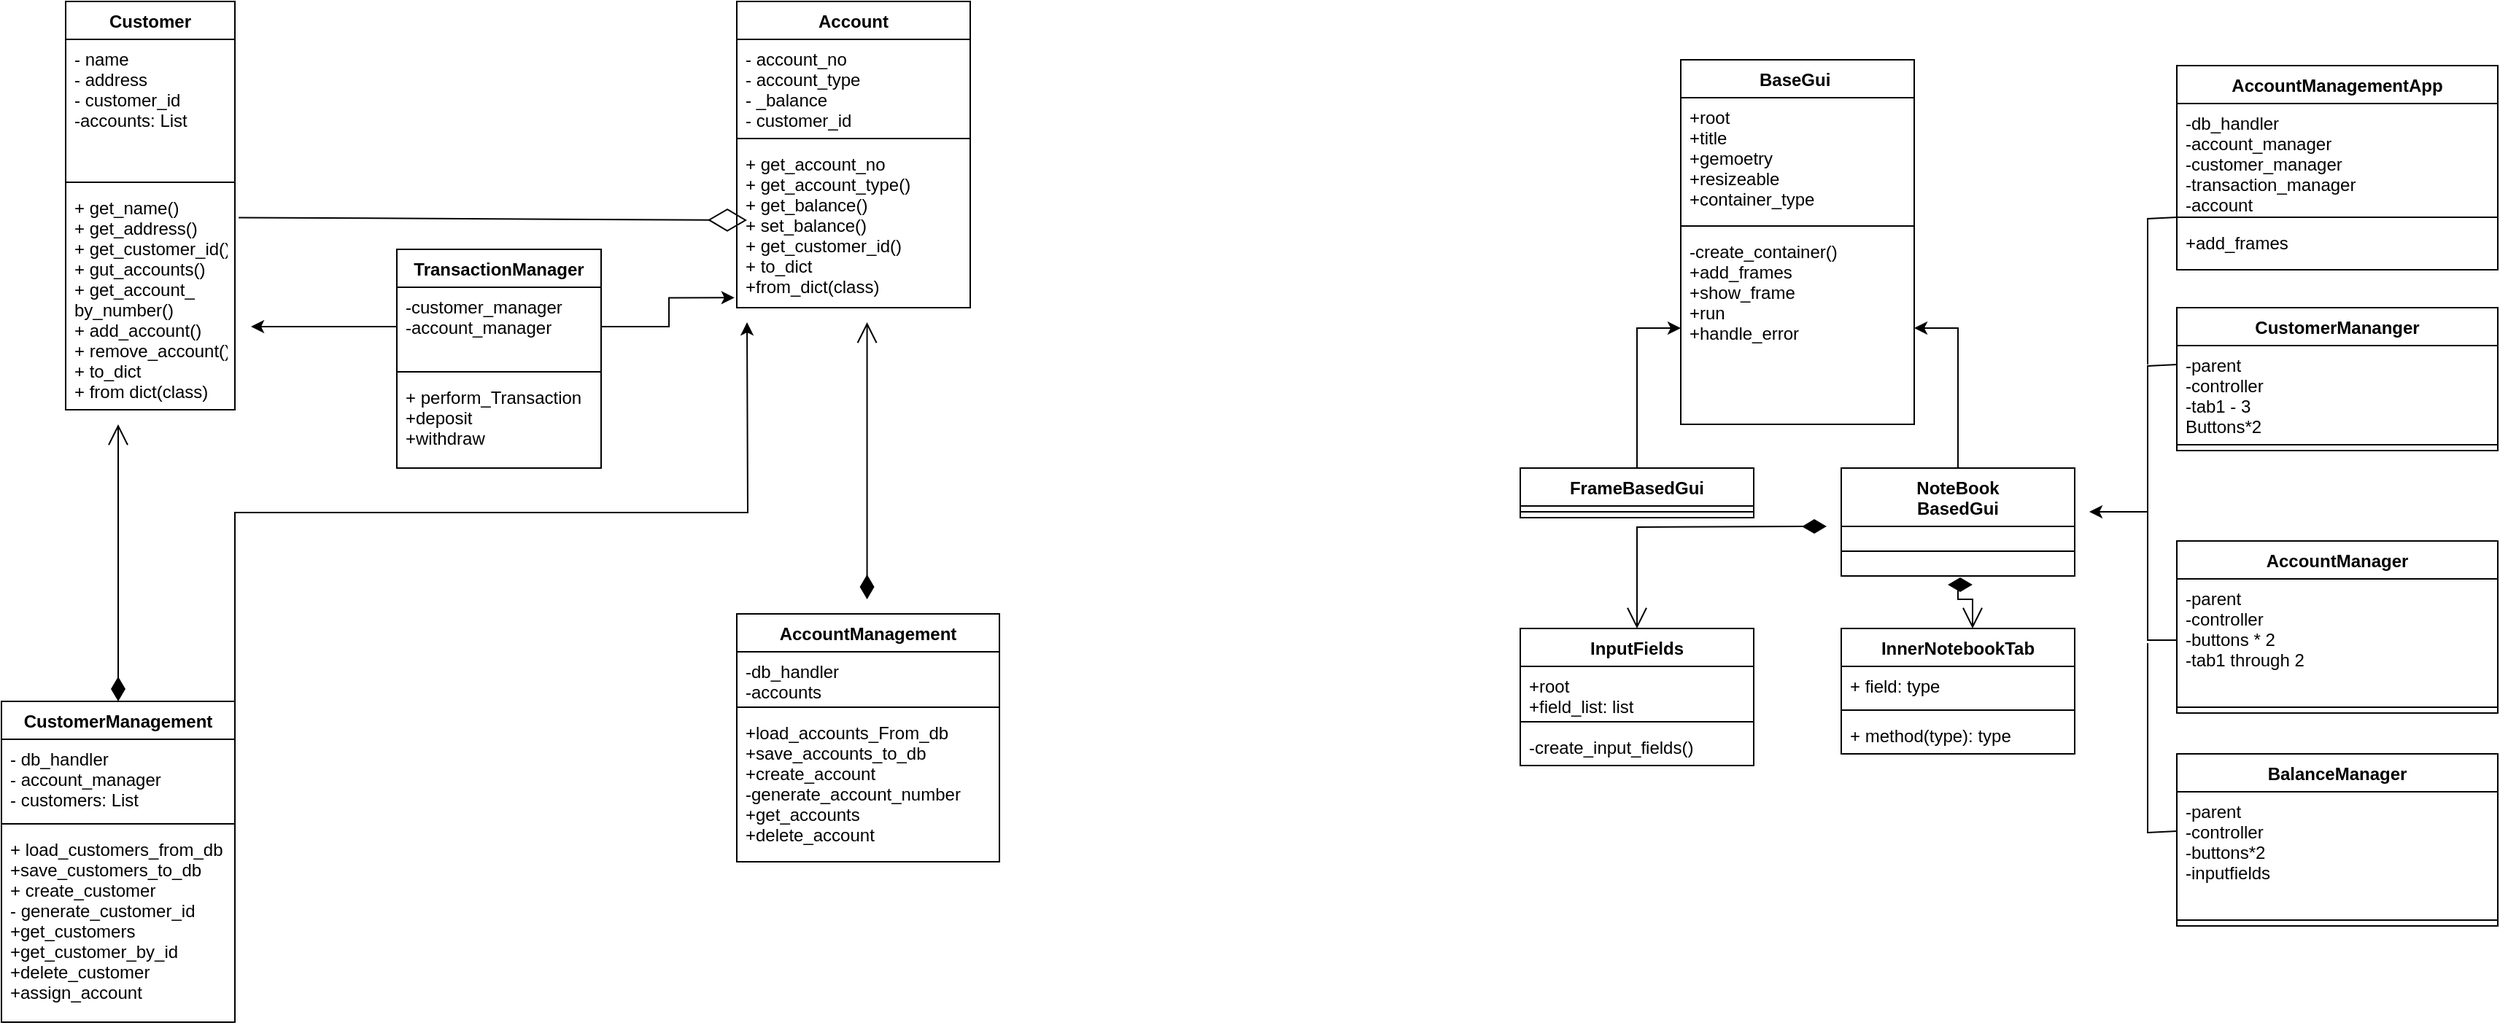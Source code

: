 <mxfile version="19.0.1" type="device"><diagram id="oZIaT7KFOgvUiZ4trvgQ" name="Page-1"><mxGraphModel dx="1556" dy="916" grid="1" gridSize="10" guides="1" tooltips="1" connect="1" arrows="1" fold="1" page="1" pageScale="1" pageWidth="827" pageHeight="1169" math="0" shadow="0"><root><mxCell id="0"/><mxCell id="1" parent="0"/><mxCell id="9O5yzPZWpLNGBQYZvTPE-1" value="BaseGui " style="swimlane;fontStyle=1;align=center;verticalAlign=top;childLayout=stackLayout;horizontal=1;startSize=26;horizontalStack=0;resizeParent=1;resizeParentMax=0;resizeLast=0;collapsible=1;marginBottom=0;" parent="1" vertex="1"><mxGeometry x="1120" y="80" width="160" height="250" as="geometry"/></mxCell><mxCell id="9O5yzPZWpLNGBQYZvTPE-2" value="+root&#10;+title&#10;+gemoetry&#10;+resizeable&#10;+container_type" style="text;strokeColor=none;fillColor=none;align=left;verticalAlign=top;spacingLeft=4;spacingRight=4;overflow=hidden;rotatable=0;points=[[0,0.5],[1,0.5]];portConstraint=eastwest;" parent="9O5yzPZWpLNGBQYZvTPE-1" vertex="1"><mxGeometry y="26" width="160" height="84" as="geometry"/></mxCell><mxCell id="9O5yzPZWpLNGBQYZvTPE-3" value="" style="line;strokeWidth=1;fillColor=none;align=left;verticalAlign=middle;spacingTop=-1;spacingLeft=3;spacingRight=3;rotatable=0;labelPosition=right;points=[];portConstraint=eastwest;" parent="9O5yzPZWpLNGBQYZvTPE-1" vertex="1"><mxGeometry y="110" width="160" height="8" as="geometry"/></mxCell><mxCell id="9O5yzPZWpLNGBQYZvTPE-4" value="-create_container()&#10;+add_frames&#10;+show_frame&#10;+run&#10;+handle_error" style="text;strokeColor=none;fillColor=none;align=left;verticalAlign=top;spacingLeft=4;spacingRight=4;overflow=hidden;rotatable=0;points=[[0,0.5],[1,0.5]];portConstraint=eastwest;" parent="9O5yzPZWpLNGBQYZvTPE-1" vertex="1"><mxGeometry y="118" width="160" height="132" as="geometry"/></mxCell><mxCell id="9O5yzPZWpLNGBQYZvTPE-5" value="" style="edgeStyle=orthogonalEdgeStyle;rounded=0;orthogonalLoop=1;jettySize=auto;html=1;" parent="1" source="9O5yzPZWpLNGBQYZvTPE-6" target="9O5yzPZWpLNGBQYZvTPE-4" edge="1"><mxGeometry relative="1" as="geometry"/></mxCell><mxCell id="9O5yzPZWpLNGBQYZvTPE-6" value="FrameBasedGui" style="swimlane;fontStyle=1;align=center;verticalAlign=top;childLayout=stackLayout;horizontal=1;startSize=26;horizontalStack=0;resizeParent=1;resizeParentMax=0;resizeLast=0;collapsible=1;marginBottom=0;" parent="1" vertex="1"><mxGeometry x="1010" y="360" width="160" height="34" as="geometry"/></mxCell><mxCell id="9O5yzPZWpLNGBQYZvTPE-7" value="" style="line;strokeWidth=1;fillColor=none;align=left;verticalAlign=middle;spacingTop=-1;spacingLeft=3;spacingRight=3;rotatable=0;labelPosition=right;points=[];portConstraint=eastwest;" parent="9O5yzPZWpLNGBQYZvTPE-6" vertex="1"><mxGeometry y="26" width="160" height="8" as="geometry"/></mxCell><mxCell id="9O5yzPZWpLNGBQYZvTPE-8" value="" style="edgeStyle=orthogonalEdgeStyle;rounded=0;orthogonalLoop=1;jettySize=auto;html=1;" parent="1" source="9O5yzPZWpLNGBQYZvTPE-9" target="9O5yzPZWpLNGBQYZvTPE-4" edge="1"><mxGeometry relative="1" as="geometry"/></mxCell><mxCell id="9O5yzPZWpLNGBQYZvTPE-9" value="NoteBook&#10;BasedGui" style="swimlane;fontStyle=1;align=center;verticalAlign=top;childLayout=stackLayout;horizontal=1;startSize=40;horizontalStack=0;resizeParent=1;resizeParentMax=0;resizeLast=0;collapsible=1;marginBottom=0;" parent="1" vertex="1"><mxGeometry x="1230" y="360" width="160" height="74" as="geometry"/></mxCell><mxCell id="9O5yzPZWpLNGBQYZvTPE-10" value="" style="line;strokeWidth=1;fillColor=none;align=left;verticalAlign=middle;spacingTop=-1;spacingLeft=3;spacingRight=3;rotatable=0;labelPosition=right;points=[];portConstraint=eastwest;" parent="9O5yzPZWpLNGBQYZvTPE-9" vertex="1"><mxGeometry y="40" width="160" height="34" as="geometry"/></mxCell><mxCell id="9O5yzPZWpLNGBQYZvTPE-11" value="InputFields" style="swimlane;fontStyle=1;align=center;verticalAlign=top;childLayout=stackLayout;horizontal=1;startSize=26;horizontalStack=0;resizeParent=1;resizeParentMax=0;resizeLast=0;collapsible=1;marginBottom=0;" parent="1" vertex="1"><mxGeometry x="1010" y="470" width="160" height="94" as="geometry"/></mxCell><mxCell id="9O5yzPZWpLNGBQYZvTPE-12" value="+root&#10;+field_list: list" style="text;strokeColor=none;fillColor=none;align=left;verticalAlign=top;spacingLeft=4;spacingRight=4;overflow=hidden;rotatable=0;points=[[0,0.5],[1,0.5]];portConstraint=eastwest;" parent="9O5yzPZWpLNGBQYZvTPE-11" vertex="1"><mxGeometry y="26" width="160" height="34" as="geometry"/></mxCell><mxCell id="9O5yzPZWpLNGBQYZvTPE-13" value="" style="line;strokeWidth=1;fillColor=none;align=left;verticalAlign=middle;spacingTop=-1;spacingLeft=3;spacingRight=3;rotatable=0;labelPosition=right;points=[];portConstraint=eastwest;" parent="9O5yzPZWpLNGBQYZvTPE-11" vertex="1"><mxGeometry y="60" width="160" height="8" as="geometry"/></mxCell><mxCell id="9O5yzPZWpLNGBQYZvTPE-14" value="-create_input_fields()" style="text;strokeColor=none;fillColor=none;align=left;verticalAlign=top;spacingLeft=4;spacingRight=4;overflow=hidden;rotatable=0;points=[[0,0.5],[1,0.5]];portConstraint=eastwest;" parent="9O5yzPZWpLNGBQYZvTPE-11" vertex="1"><mxGeometry y="68" width="160" height="26" as="geometry"/></mxCell><mxCell id="9O5yzPZWpLNGBQYZvTPE-20" value="Account" style="swimlane;fontStyle=1;align=center;verticalAlign=top;childLayout=stackLayout;horizontal=1;startSize=26;horizontalStack=0;resizeParent=1;resizeParentMax=0;resizeLast=0;collapsible=1;marginBottom=0;" parent="1" vertex="1"><mxGeometry x="473" y="40" width="160" height="210" as="geometry"/></mxCell><mxCell id="9O5yzPZWpLNGBQYZvTPE-21" value="- account_no&#10;- account_type&#10;- _balance&#10;- customer_id" style="text;strokeColor=none;fillColor=none;align=left;verticalAlign=top;spacingLeft=4;spacingRight=4;overflow=hidden;rotatable=0;points=[[0,0.5],[1,0.5]];portConstraint=eastwest;" parent="9O5yzPZWpLNGBQYZvTPE-20" vertex="1"><mxGeometry y="26" width="160" height="64" as="geometry"/></mxCell><mxCell id="9O5yzPZWpLNGBQYZvTPE-22" value="" style="line;strokeWidth=1;fillColor=none;align=left;verticalAlign=middle;spacingTop=-1;spacingLeft=3;spacingRight=3;rotatable=0;labelPosition=right;points=[];portConstraint=eastwest;" parent="9O5yzPZWpLNGBQYZvTPE-20" vertex="1"><mxGeometry y="90" width="160" height="8" as="geometry"/></mxCell><mxCell id="9O5yzPZWpLNGBQYZvTPE-23" value="+ get_account_no&#10;+ get_account_type()&#10;+ get_balance()&#10;+ set_balance()&#10;+ get_customer_id()&#10;+ to_dict&#10;+from_dict(class)" style="text;strokeColor=none;fillColor=none;align=left;verticalAlign=top;spacingLeft=4;spacingRight=4;overflow=hidden;rotatable=0;points=[[0,0.5],[1,0.5]];portConstraint=eastwest;" parent="9O5yzPZWpLNGBQYZvTPE-20" vertex="1"><mxGeometry y="98" width="160" height="112" as="geometry"/></mxCell><mxCell id="9O5yzPZWpLNGBQYZvTPE-24" value="Customer" style="swimlane;fontStyle=1;align=center;verticalAlign=top;childLayout=stackLayout;horizontal=1;startSize=26;horizontalStack=0;resizeParent=1;resizeParentMax=0;resizeLast=0;collapsible=1;marginBottom=0;" parent="1" vertex="1"><mxGeometry x="13" y="40" width="116" height="280" as="geometry"/></mxCell><mxCell id="9O5yzPZWpLNGBQYZvTPE-25" value="- name&#10;- address&#10;- customer_id&#10;-accounts: List" style="text;strokeColor=none;fillColor=none;align=left;verticalAlign=top;spacingLeft=4;spacingRight=4;overflow=hidden;rotatable=0;points=[[0,0.5],[1,0.5]];portConstraint=eastwest;" parent="9O5yzPZWpLNGBQYZvTPE-24" vertex="1"><mxGeometry y="26" width="116" height="94" as="geometry"/></mxCell><mxCell id="9O5yzPZWpLNGBQYZvTPE-26" value="" style="line;strokeWidth=1;fillColor=none;align=left;verticalAlign=middle;spacingTop=-1;spacingLeft=3;spacingRight=3;rotatable=0;labelPosition=right;points=[];portConstraint=eastwest;" parent="9O5yzPZWpLNGBQYZvTPE-24" vertex="1"><mxGeometry y="120" width="116" height="8" as="geometry"/></mxCell><mxCell id="9O5yzPZWpLNGBQYZvTPE-27" value="+ get_name()&#10;+ get_address()&#10;+ get_customer_id()&#10;+ gut_accounts()&#10;+ get_account_&#10;by_number()&#10;+ add_account()&#10;+ remove_account()&#10;+ to_dict&#10;+ from dict(class)" style="text;strokeColor=none;fillColor=none;align=left;verticalAlign=top;spacingLeft=4;spacingRight=4;overflow=hidden;rotatable=0;points=[[0,0.5],[1,0.5]];portConstraint=eastwest;" parent="9O5yzPZWpLNGBQYZvTPE-24" vertex="1"><mxGeometry y="128" width="116" height="152" as="geometry"/></mxCell><mxCell id="9O5yzPZWpLNGBQYZvTPE-39" value="TransactionManager" style="swimlane;fontStyle=1;align=center;verticalAlign=top;childLayout=stackLayout;horizontal=1;startSize=26;horizontalStack=0;resizeParent=1;resizeParentMax=0;resizeLast=0;collapsible=1;marginBottom=0;" parent="1" vertex="1"><mxGeometry x="240" y="210" width="140" height="150" as="geometry"/></mxCell><mxCell id="9O5yzPZWpLNGBQYZvTPE-40" value="-customer_manager&#10;-account_manager" style="text;strokeColor=none;fillColor=none;align=left;verticalAlign=top;spacingLeft=4;spacingRight=4;overflow=hidden;rotatable=0;points=[[0,0.5],[1,0.5]];portConstraint=eastwest;" parent="9O5yzPZWpLNGBQYZvTPE-39" vertex="1"><mxGeometry y="26" width="140" height="54" as="geometry"/></mxCell><mxCell id="9O5yzPZWpLNGBQYZvTPE-41" value="" style="line;strokeWidth=1;fillColor=none;align=left;verticalAlign=middle;spacingTop=-1;spacingLeft=3;spacingRight=3;rotatable=0;labelPosition=right;points=[];portConstraint=eastwest;" parent="9O5yzPZWpLNGBQYZvTPE-39" vertex="1"><mxGeometry y="80" width="140" height="8" as="geometry"/></mxCell><mxCell id="9O5yzPZWpLNGBQYZvTPE-42" value="+ perform_Transaction&#10;+deposit&#10;+withdraw" style="text;strokeColor=none;fillColor=none;align=left;verticalAlign=top;spacingLeft=4;spacingRight=4;overflow=hidden;rotatable=0;points=[[0,0.5],[1,0.5]];portConstraint=eastwest;" parent="9O5yzPZWpLNGBQYZvTPE-39" vertex="1"><mxGeometry y="88" width="140" height="62" as="geometry"/></mxCell><mxCell id="9O5yzPZWpLNGBQYZvTPE-57" style="edgeStyle=orthogonalEdgeStyle;rounded=0;orthogonalLoop=1;jettySize=auto;html=1;exitX=0.5;exitY=1;exitDx=0;exitDy=0;" parent="1" edge="1"><mxGeometry relative="1" as="geometry"><mxPoint x="158" y="289" as="sourcePoint"/><mxPoint x="158" y="289" as="targetPoint"/></mxGeometry></mxCell><mxCell id="PpiYz6mL10GEhAqOAtbJ-5" style="edgeStyle=orthogonalEdgeStyle;rounded=0;orthogonalLoop=1;jettySize=auto;html=1;exitX=1;exitY=0;exitDx=0;exitDy=0;" edge="1" parent="1" source="9O5yzPZWpLNGBQYZvTPE-63"><mxGeometry relative="1" as="geometry"><mxPoint x="480.0" y="260" as="targetPoint"/></mxGeometry></mxCell><mxCell id="9O5yzPZWpLNGBQYZvTPE-63" value="CustomerManagement" style="swimlane;fontStyle=1;align=center;verticalAlign=top;childLayout=stackLayout;horizontal=1;startSize=26;horizontalStack=0;resizeParent=1;resizeParentMax=0;resizeLast=0;collapsible=1;marginBottom=0;" parent="1" vertex="1"><mxGeometry x="-31" y="520" width="160" height="220" as="geometry"/></mxCell><mxCell id="9O5yzPZWpLNGBQYZvTPE-64" value="- db_handler&#10;- account_manager&#10;- customers: List" style="text;strokeColor=none;fillColor=none;align=left;verticalAlign=top;spacingLeft=4;spacingRight=4;overflow=hidden;rotatable=0;points=[[0,0.5],[1,0.5]];portConstraint=eastwest;" parent="9O5yzPZWpLNGBQYZvTPE-63" vertex="1"><mxGeometry y="26" width="160" height="54" as="geometry"/></mxCell><mxCell id="9O5yzPZWpLNGBQYZvTPE-65" value="" style="line;strokeWidth=1;fillColor=none;align=left;verticalAlign=middle;spacingTop=-1;spacingLeft=3;spacingRight=3;rotatable=0;labelPosition=right;points=[];portConstraint=eastwest;" parent="9O5yzPZWpLNGBQYZvTPE-63" vertex="1"><mxGeometry y="80" width="160" height="8" as="geometry"/></mxCell><mxCell id="9O5yzPZWpLNGBQYZvTPE-66" value="+ load_customers_from_db&#10;+save_customers_to_db&#10;+ create_customer&#10;- generate_customer_id&#10;+get_customers&#10;+get_customer_by_id&#10;+delete_customer&#10;+assign_account" style="text;strokeColor=none;fillColor=none;align=left;verticalAlign=top;spacingLeft=4;spacingRight=4;overflow=hidden;rotatable=0;points=[[0,0.5],[1,0.5]];portConstraint=eastwest;" parent="9O5yzPZWpLNGBQYZvTPE-63" vertex="1"><mxGeometry y="88" width="160" height="132" as="geometry"/></mxCell><mxCell id="9O5yzPZWpLNGBQYZvTPE-67" value="AccountManagement" style="swimlane;fontStyle=1;align=center;verticalAlign=top;childLayout=stackLayout;horizontal=1;startSize=26;horizontalStack=0;resizeParent=1;resizeParentMax=0;resizeLast=0;collapsible=1;marginBottom=0;" parent="1" vertex="1"><mxGeometry x="473" y="460" width="180" height="170" as="geometry"/></mxCell><mxCell id="9O5yzPZWpLNGBQYZvTPE-68" value="-db_handler&#10;-accounts" style="text;strokeColor=none;fillColor=none;align=left;verticalAlign=top;spacingLeft=4;spacingRight=4;overflow=hidden;rotatable=0;points=[[0,0.5],[1,0.5]];portConstraint=eastwest;" parent="9O5yzPZWpLNGBQYZvTPE-67" vertex="1"><mxGeometry y="26" width="180" height="34" as="geometry"/></mxCell><mxCell id="9O5yzPZWpLNGBQYZvTPE-69" value="" style="line;strokeWidth=1;fillColor=none;align=left;verticalAlign=middle;spacingTop=-1;spacingLeft=3;spacingRight=3;rotatable=0;labelPosition=right;points=[];portConstraint=eastwest;" parent="9O5yzPZWpLNGBQYZvTPE-67" vertex="1"><mxGeometry y="60" width="180" height="8" as="geometry"/></mxCell><mxCell id="9O5yzPZWpLNGBQYZvTPE-70" value="+load_accounts_From_db&#10;+save_accounts_to_db&#10;+create_account&#10;-generate_account_number&#10;+get_accounts&#10;+delete_account" style="text;strokeColor=none;fillColor=none;align=left;verticalAlign=top;spacingLeft=4;spacingRight=4;overflow=hidden;rotatable=0;points=[[0,0.5],[1,0.5]];portConstraint=eastwest;" parent="9O5yzPZWpLNGBQYZvTPE-67" vertex="1"><mxGeometry y="68" width="180" height="102" as="geometry"/></mxCell><mxCell id="9O5yzPZWpLNGBQYZvTPE-74" value="AccountManagementApp" style="swimlane;fontStyle=1;align=center;verticalAlign=top;childLayout=stackLayout;horizontal=1;startSize=26;horizontalStack=0;resizeParent=1;resizeParentMax=0;resizeLast=0;collapsible=1;marginBottom=0;" parent="1" vertex="1"><mxGeometry x="1460" y="84" width="220" height="140" as="geometry"/></mxCell><mxCell id="9O5yzPZWpLNGBQYZvTPE-75" value="-db_handler&#10;-account_manager&#10;-customer_manager&#10;-transaction_manager&#10;-account" style="text;strokeColor=none;fillColor=none;align=left;verticalAlign=top;spacingLeft=4;spacingRight=4;overflow=hidden;rotatable=0;points=[[0,0.5],[1,0.5]];portConstraint=eastwest;" parent="9O5yzPZWpLNGBQYZvTPE-74" vertex="1"><mxGeometry y="26" width="220" height="74" as="geometry"/></mxCell><mxCell id="9O5yzPZWpLNGBQYZvTPE-76" value="" style="line;strokeWidth=1;fillColor=none;align=left;verticalAlign=middle;spacingTop=-1;spacingLeft=3;spacingRight=3;rotatable=0;labelPosition=right;points=[];portConstraint=eastwest;" parent="9O5yzPZWpLNGBQYZvTPE-74" vertex="1"><mxGeometry y="100" width="220" height="8" as="geometry"/></mxCell><mxCell id="9O5yzPZWpLNGBQYZvTPE-77" value="+add_frames" style="text;strokeColor=none;fillColor=none;align=left;verticalAlign=top;spacingLeft=4;spacingRight=4;overflow=hidden;rotatable=0;points=[[0,0.5],[1,0.5]];portConstraint=eastwest;" parent="9O5yzPZWpLNGBQYZvTPE-74" vertex="1"><mxGeometry y="108" width="220" height="32" as="geometry"/></mxCell><mxCell id="9O5yzPZWpLNGBQYZvTPE-78" value="CustomerMananger" style="swimlane;fontStyle=1;align=center;verticalAlign=top;childLayout=stackLayout;horizontal=1;startSize=26;horizontalStack=0;resizeParent=1;resizeParentMax=0;resizeLast=0;collapsible=1;marginBottom=0;" parent="1" vertex="1"><mxGeometry x="1460" y="250" width="220" height="98" as="geometry"/></mxCell><mxCell id="9O5yzPZWpLNGBQYZvTPE-79" value="-parent&#10;-controller&#10;-tab1 - 3&#10;Buttons*2&#10;&#10;" style="text;strokeColor=none;fillColor=none;align=left;verticalAlign=top;spacingLeft=4;spacingRight=4;overflow=hidden;rotatable=0;points=[[0,0.5],[1,0.5]];portConstraint=eastwest;" parent="9O5yzPZWpLNGBQYZvTPE-78" vertex="1"><mxGeometry y="26" width="220" height="64" as="geometry"/></mxCell><mxCell id="9O5yzPZWpLNGBQYZvTPE-80" value="" style="line;strokeWidth=1;fillColor=none;align=left;verticalAlign=middle;spacingTop=-1;spacingLeft=3;spacingRight=3;rotatable=0;labelPosition=right;points=[];portConstraint=eastwest;" parent="9O5yzPZWpLNGBQYZvTPE-78" vertex="1"><mxGeometry y="90" width="220" height="8" as="geometry"/></mxCell><mxCell id="9O5yzPZWpLNGBQYZvTPE-82" value="AccountManager" style="swimlane;fontStyle=1;align=center;verticalAlign=top;childLayout=stackLayout;horizontal=1;startSize=26;horizontalStack=0;resizeParent=1;resizeParentMax=0;resizeLast=0;collapsible=1;marginBottom=0;" parent="1" vertex="1"><mxGeometry x="1460" y="410" width="220" height="118" as="geometry"/></mxCell><mxCell id="9O5yzPZWpLNGBQYZvTPE-83" value="-parent&#10;-controller&#10;-buttons * 2&#10;-tab1 through 2" style="text;strokeColor=none;fillColor=none;align=left;verticalAlign=top;spacingLeft=4;spacingRight=4;overflow=hidden;rotatable=0;points=[[0,0.5],[1,0.5]];portConstraint=eastwest;" parent="9O5yzPZWpLNGBQYZvTPE-82" vertex="1"><mxGeometry y="26" width="220" height="84" as="geometry"/></mxCell><mxCell id="9O5yzPZWpLNGBQYZvTPE-84" value="" style="line;strokeWidth=1;fillColor=none;align=left;verticalAlign=middle;spacingTop=-1;spacingLeft=3;spacingRight=3;rotatable=0;labelPosition=right;points=[];portConstraint=eastwest;" parent="9O5yzPZWpLNGBQYZvTPE-82" vertex="1"><mxGeometry y="110" width="220" height="8" as="geometry"/></mxCell><mxCell id="9O5yzPZWpLNGBQYZvTPE-86" value="InnerNotebookTab" style="swimlane;fontStyle=1;align=center;verticalAlign=top;childLayout=stackLayout;horizontal=1;startSize=26;horizontalStack=0;resizeParent=1;resizeParentMax=0;resizeLast=0;collapsible=1;marginBottom=0;" parent="1" vertex="1"><mxGeometry x="1230" y="470" width="160" height="86" as="geometry"/></mxCell><mxCell id="9O5yzPZWpLNGBQYZvTPE-87" value="+ field: type" style="text;strokeColor=none;fillColor=none;align=left;verticalAlign=top;spacingLeft=4;spacingRight=4;overflow=hidden;rotatable=0;points=[[0,0.5],[1,0.5]];portConstraint=eastwest;" parent="9O5yzPZWpLNGBQYZvTPE-86" vertex="1"><mxGeometry y="26" width="160" height="26" as="geometry"/></mxCell><mxCell id="9O5yzPZWpLNGBQYZvTPE-88" value="" style="line;strokeWidth=1;fillColor=none;align=left;verticalAlign=middle;spacingTop=-1;spacingLeft=3;spacingRight=3;rotatable=0;labelPosition=right;points=[];portConstraint=eastwest;" parent="9O5yzPZWpLNGBQYZvTPE-86" vertex="1"><mxGeometry y="52" width="160" height="8" as="geometry"/></mxCell><mxCell id="9O5yzPZWpLNGBQYZvTPE-89" value="+ method(type): type" style="text;strokeColor=none;fillColor=none;align=left;verticalAlign=top;spacingLeft=4;spacingRight=4;overflow=hidden;rotatable=0;points=[[0,0.5],[1,0.5]];portConstraint=eastwest;" parent="9O5yzPZWpLNGBQYZvTPE-86" vertex="1"><mxGeometry y="60" width="160" height="26" as="geometry"/></mxCell><mxCell id="9O5yzPZWpLNGBQYZvTPE-90" value="BalanceManager" style="swimlane;fontStyle=1;align=center;verticalAlign=top;childLayout=stackLayout;horizontal=1;startSize=26;horizontalStack=0;resizeParent=1;resizeParentMax=0;resizeLast=0;collapsible=1;marginBottom=0;" parent="1" vertex="1"><mxGeometry x="1460" y="556" width="220" height="118" as="geometry"/></mxCell><mxCell id="9O5yzPZWpLNGBQYZvTPE-91" value="-parent&#10;-controller&#10;-buttons*2&#10;-inputfields" style="text;strokeColor=none;fillColor=none;align=left;verticalAlign=top;spacingLeft=4;spacingRight=4;overflow=hidden;rotatable=0;points=[[0,0.5],[1,0.5]];portConstraint=eastwest;" parent="9O5yzPZWpLNGBQYZvTPE-90" vertex="1"><mxGeometry y="26" width="220" height="84" as="geometry"/></mxCell><mxCell id="9O5yzPZWpLNGBQYZvTPE-92" value="" style="line;strokeWidth=1;fillColor=none;align=left;verticalAlign=middle;spacingTop=-1;spacingLeft=3;spacingRight=3;rotatable=0;labelPosition=right;points=[];portConstraint=eastwest;" parent="9O5yzPZWpLNGBQYZvTPE-90" vertex="1"><mxGeometry y="110" width="220" height="8" as="geometry"/></mxCell><mxCell id="9O5yzPZWpLNGBQYZvTPE-102" style="edgeStyle=orthogonalEdgeStyle;rounded=0;orthogonalLoop=1;jettySize=auto;html=1;" parent="1" source="9O5yzPZWpLNGBQYZvTPE-83" edge="1"><mxGeometry relative="1" as="geometry"><mxPoint x="1400" y="390" as="targetPoint"/><Array as="points"><mxPoint x="1440" y="478"/><mxPoint x="1440" y="390"/></Array></mxGeometry></mxCell><mxCell id="9O5yzPZWpLNGBQYZvTPE-104" value="" style="endArrow=none;html=1;rounded=0;" parent="1" edge="1"><mxGeometry width="50" height="50" relative="1" as="geometry"><mxPoint x="1440" y="390" as="sourcePoint"/><mxPoint x="1460" y="289" as="targetPoint"/><Array as="points"><mxPoint x="1440" y="290"/></Array></mxGeometry></mxCell><mxCell id="9O5yzPZWpLNGBQYZvTPE-105" value="" style="endArrow=none;html=1;rounded=0;" parent="1" edge="1"><mxGeometry width="50" height="50" relative="1" as="geometry"><mxPoint x="1440" y="289.0" as="sourcePoint"/><mxPoint x="1460" y="188" as="targetPoint"/><Array as="points"><mxPoint x="1440" y="189"/></Array></mxGeometry></mxCell><mxCell id="9O5yzPZWpLNGBQYZvTPE-107" value="" style="endArrow=none;html=1;rounded=0;" parent="1" edge="1"><mxGeometry width="50" height="50" relative="1" as="geometry"><mxPoint x="1440" y="480" as="sourcePoint"/><mxPoint x="1460" y="609" as="targetPoint"/><Array as="points"><mxPoint x="1440" y="610"/></Array></mxGeometry></mxCell><mxCell id="PpiYz6mL10GEhAqOAtbJ-1" value="" style="endArrow=diamondThin;endFill=0;endSize=24;html=1;rounded=0;exitX=1.022;exitY=0.133;exitDx=0;exitDy=0;exitPerimeter=0;" edge="1" parent="1" source="9O5yzPZWpLNGBQYZvTPE-27"><mxGeometry width="160" relative="1" as="geometry"><mxPoint x="320" y="190" as="sourcePoint"/><mxPoint x="480" y="190" as="targetPoint"/></mxGeometry></mxCell><mxCell id="PpiYz6mL10GEhAqOAtbJ-3" value="" style="endArrow=open;html=1;endSize=12;startArrow=diamondThin;startSize=14;startFill=1;edgeStyle=orthogonalEdgeStyle;align=left;verticalAlign=bottom;rounded=0;exitX=0.5;exitY=0;exitDx=0;exitDy=0;" edge="1" parent="1" source="9O5yzPZWpLNGBQYZvTPE-63"><mxGeometry x="0.336" y="129" relative="1" as="geometry"><mxPoint x="50" y="480" as="sourcePoint"/><mxPoint x="49" y="330" as="targetPoint"/><Array as="points"/><mxPoint as="offset"/></mxGeometry></mxCell><mxCell id="PpiYz6mL10GEhAqOAtbJ-6" value="" style="endArrow=open;html=1;endSize=12;startArrow=diamondThin;startSize=14;startFill=1;edgeStyle=orthogonalEdgeStyle;align=left;verticalAlign=bottom;rounded=0;exitX=0.5;exitY=0;exitDx=0;exitDy=0;" edge="1" parent="1"><mxGeometry x="0.336" y="129" relative="1" as="geometry"><mxPoint x="562.29" y="450" as="sourcePoint"/><mxPoint x="562.29" y="260" as="targetPoint"/><Array as="points"/><mxPoint as="offset"/></mxGeometry></mxCell><mxCell id="PpiYz6mL10GEhAqOAtbJ-7" style="edgeStyle=orthogonalEdgeStyle;rounded=0;orthogonalLoop=1;jettySize=auto;html=1;entryX=1.095;entryY=0.625;entryDx=0;entryDy=0;entryPerimeter=0;" edge="1" parent="1" source="9O5yzPZWpLNGBQYZvTPE-40" target="9O5yzPZWpLNGBQYZvTPE-27"><mxGeometry relative="1" as="geometry"/></mxCell><mxCell id="PpiYz6mL10GEhAqOAtbJ-8" style="edgeStyle=orthogonalEdgeStyle;rounded=0;orthogonalLoop=1;jettySize=auto;html=1;entryX=-0.01;entryY=0.939;entryDx=0;entryDy=0;entryPerimeter=0;" edge="1" parent="1" source="9O5yzPZWpLNGBQYZvTPE-40" target="9O5yzPZWpLNGBQYZvTPE-23"><mxGeometry relative="1" as="geometry"/></mxCell><mxCell id="PpiYz6mL10GEhAqOAtbJ-9" value="" style="endArrow=open;html=1;endSize=12;startArrow=diamondThin;startSize=14;startFill=1;edgeStyle=orthogonalEdgeStyle;align=left;verticalAlign=bottom;rounded=0;" edge="1" parent="1"><mxGeometry x="0.336" y="129" relative="1" as="geometry"><mxPoint x="1320" y="440" as="sourcePoint"/><mxPoint x="1320" y="470" as="targetPoint"/><Array as="points"><mxPoint x="1310" y="440"/><mxPoint x="1310" y="450"/><mxPoint x="1320" y="450"/></Array><mxPoint as="offset"/></mxGeometry></mxCell><mxCell id="PpiYz6mL10GEhAqOAtbJ-11" value="" style="endArrow=open;html=1;endSize=12;startArrow=diamondThin;startSize=14;startFill=1;edgeStyle=orthogonalEdgeStyle;align=left;verticalAlign=bottom;rounded=0;entryX=0.5;entryY=0;entryDx=0;entryDy=0;" edge="1" parent="1" target="9O5yzPZWpLNGBQYZvTPE-11"><mxGeometry x="-1" y="40" relative="1" as="geometry"><mxPoint x="1220" y="400" as="sourcePoint"/><mxPoint x="1210" y="434" as="targetPoint"/><mxPoint x="-40" y="36" as="offset"/></mxGeometry></mxCell></root></mxGraphModel></diagram></mxfile>